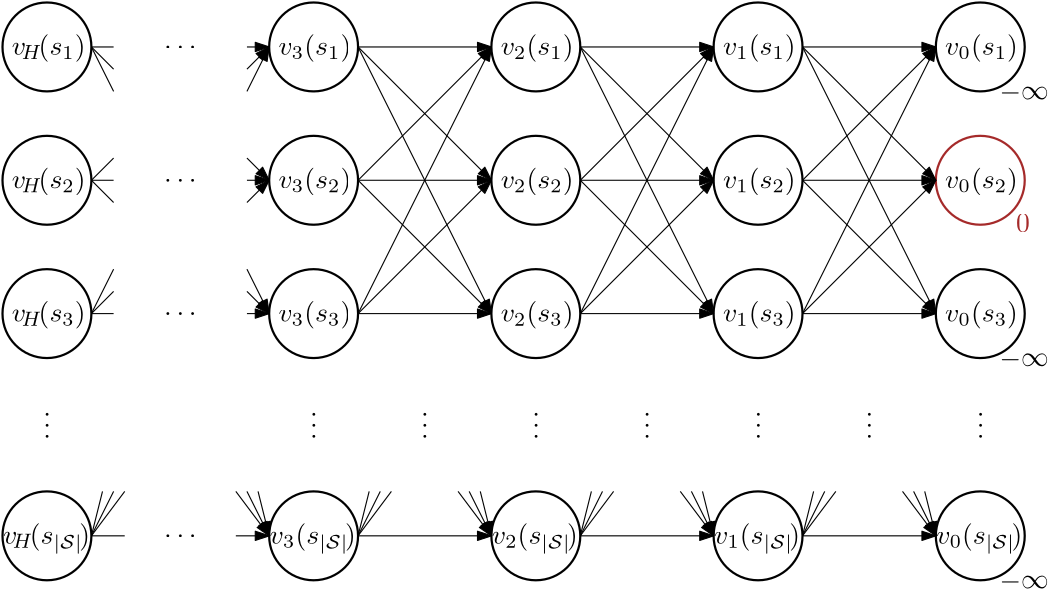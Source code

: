 <?xml version="1.0"?>
<!DOCTYPE ipe SYSTEM "ipe.dtd">
<ipe version="70218" creator="Ipe 7.2.23">
<info created="D:20221023171432" modified="D:20221023172851"/>
<ipestyle name="basic">
<symbol name="arrow/arc(spx)">
<path stroke="sym-stroke" fill="sym-stroke" pen="sym-pen">
0 0 m
-1 0.333 l
-1 -0.333 l
h
</path>
</symbol>
<symbol name="arrow/farc(spx)">
<path stroke="sym-stroke" fill="white" pen="sym-pen">
0 0 m
-1 0.333 l
-1 -0.333 l
h
</path>
</symbol>
<symbol name="arrow/ptarc(spx)">
<path stroke="sym-stroke" fill="sym-stroke" pen="sym-pen">
0 0 m
-1 0.333 l
-0.8 0 l
-1 -0.333 l
h
</path>
</symbol>
<symbol name="arrow/fptarc(spx)">
<path stroke="sym-stroke" fill="white" pen="sym-pen">
0 0 m
-1 0.333 l
-0.8 0 l
-1 -0.333 l
h
</path>
</symbol>
<symbol name="mark/circle(sx)" transformations="translations">
<path fill="sym-stroke">
0.6 0 0 0.6 0 0 e
0.4 0 0 0.4 0 0 e
</path>
</symbol>
<symbol name="mark/disk(sx)" transformations="translations">
<path fill="sym-stroke">
0.6 0 0 0.6 0 0 e
</path>
</symbol>
<symbol name="mark/fdisk(sfx)" transformations="translations">
<group>
<path fill="sym-fill">
0.5 0 0 0.5 0 0 e
</path>
<path fill="sym-stroke" fillrule="eofill">
0.6 0 0 0.6 0 0 e
0.4 0 0 0.4 0 0 e
</path>
</group>
</symbol>
<symbol name="mark/box(sx)" transformations="translations">
<path fill="sym-stroke" fillrule="eofill">
-0.6 -0.6 m
0.6 -0.6 l
0.6 0.6 l
-0.6 0.6 l
h
-0.4 -0.4 m
0.4 -0.4 l
0.4 0.4 l
-0.4 0.4 l
h
</path>
</symbol>
<symbol name="mark/square(sx)" transformations="translations">
<path fill="sym-stroke">
-0.6 -0.6 m
0.6 -0.6 l
0.6 0.6 l
-0.6 0.6 l
h
</path>
</symbol>
<symbol name="mark/fsquare(sfx)" transformations="translations">
<group>
<path fill="sym-fill">
-0.5 -0.5 m
0.5 -0.5 l
0.5 0.5 l
-0.5 0.5 l
h
</path>
<path fill="sym-stroke" fillrule="eofill">
-0.6 -0.6 m
0.6 -0.6 l
0.6 0.6 l
-0.6 0.6 l
h
-0.4 -0.4 m
0.4 -0.4 l
0.4 0.4 l
-0.4 0.4 l
h
</path>
</group>
</symbol>
<symbol name="mark/cross(sx)" transformations="translations">
<group>
<path fill="sym-stroke">
-0.43 -0.57 m
0.57 0.43 l
0.43 0.57 l
-0.57 -0.43 l
h
</path>
<path fill="sym-stroke">
-0.43 0.57 m
0.57 -0.43 l
0.43 -0.57 l
-0.57 0.43 l
h
</path>
</group>
</symbol>
<symbol name="arrow/fnormal(spx)">
<path stroke="sym-stroke" fill="white" pen="sym-pen">
0 0 m
-1 0.333 l
-1 -0.333 l
h
</path>
</symbol>
<symbol name="arrow/pointed(spx)">
<path stroke="sym-stroke" fill="sym-stroke" pen="sym-pen">
0 0 m
-1 0.333 l
-0.8 0 l
-1 -0.333 l
h
</path>
</symbol>
<symbol name="arrow/fpointed(spx)">
<path stroke="sym-stroke" fill="white" pen="sym-pen">
0 0 m
-1 0.333 l
-0.8 0 l
-1 -0.333 l
h
</path>
</symbol>
<symbol name="arrow/linear(spx)">
<path stroke="sym-stroke" pen="sym-pen">
-1 0.333 m
0 0 l
-1 -0.333 l
</path>
</symbol>
<symbol name="arrow/fdouble(spx)">
<path stroke="sym-stroke" fill="white" pen="sym-pen">
0 0 m
-1 0.333 l
-1 -0.333 l
h
-1 0 m
-2 0.333 l
-2 -0.333 l
h
</path>
</symbol>
<symbol name="arrow/double(spx)">
<path stroke="sym-stroke" fill="sym-stroke" pen="sym-pen">
0 0 m
-1 0.333 l
-1 -0.333 l
h
-1 0 m
-2 0.333 l
-2 -0.333 l
h
</path>
</symbol>
<symbol name="arrow/mid-normal(spx)">
<path stroke="sym-stroke" fill="sym-stroke" pen="sym-pen">
0.5 0 m
-0.5 0.333 l
-0.5 -0.333 l
h
</path>
</symbol>
<symbol name="arrow/mid-fnormal(spx)">
<path stroke="sym-stroke" fill="white" pen="sym-pen">
0.5 0 m
-0.5 0.333 l
-0.5 -0.333 l
h
</path>
</symbol>
<symbol name="arrow/mid-pointed(spx)">
<path stroke="sym-stroke" fill="sym-stroke" pen="sym-pen">
0.5 0 m
-0.5 0.333 l
-0.3 0 l
-0.5 -0.333 l
h
</path>
</symbol>
<symbol name="arrow/mid-fpointed(spx)">
<path stroke="sym-stroke" fill="white" pen="sym-pen">
0.5 0 m
-0.5 0.333 l
-0.3 0 l
-0.5 -0.333 l
h
</path>
</symbol>
<symbol name="arrow/mid-double(spx)">
<path stroke="sym-stroke" fill="sym-stroke" pen="sym-pen">
1 0 m
0 0.333 l
0 -0.333 l
h
0 0 m
-1 0.333 l
-1 -0.333 l
h
</path>
</symbol>
<symbol name="arrow/mid-fdouble(spx)">
<path stroke="sym-stroke" fill="white" pen="sym-pen">
1 0 m
0 0.333 l
0 -0.333 l
h
0 0 m
-1 0.333 l
-1 -0.333 l
h
</path>
</symbol>
<anglesize name="22.5 deg" value="22.5"/>
<anglesize name="30 deg" value="30"/>
<anglesize name="45 deg" value="45"/>
<anglesize name="60 deg" value="60"/>
<anglesize name="90 deg" value="90"/>
<arrowsize name="large" value="10"/>
<arrowsize name="small" value="5"/>
<arrowsize name="tiny" value="3"/>
<color name="blue" value="0 0 1"/>
<color name="brown" value="0.647 0.165 0.165"/>
<color name="darkblue" value="0 0 0.545"/>
<color name="darkcyan" value="0 0.545 0.545"/>
<color name="darkgray" value="0.663"/>
<color name="darkgreen" value="0 0.392 0"/>
<color name="darkmagenta" value="0.545 0 0.545"/>
<color name="darkorange" value="1 0.549 0"/>
<color name="darkred" value="0.545 0 0"/>
<color name="gold" value="1 0.843 0"/>
<color name="gray" value="0.745"/>
<color name="green" value="0 1 0"/>
<color name="lightblue" value="0.678 0.847 0.902"/>
<color name="lightcyan" value="0.878 1 1"/>
<color name="lightgray" value="0.827"/>
<color name="lightgreen" value="0.565 0.933 0.565"/>
<color name="lightyellow" value="1 1 0.878"/>
<color name="navy" value="0 0 0.502"/>
<color name="orange" value="1 0.647 0"/>
<color name="pink" value="1 0.753 0.796"/>
<color name="purple" value="0.627 0.125 0.941"/>
<color name="red" value="1 0 0"/>
<color name="seagreen" value="0.18 0.545 0.341"/>
<color name="turquoise" value="0.251 0.878 0.816"/>
<color name="violet" value="0.933 0.51 0.933"/>
<color name="yellow" value="1 1 0"/>
<dashstyle name="dash dot dotted" value="[4 2 1 2 1 2] 0"/>
<dashstyle name="dash dotted" value="[4 2 1 2] 0"/>
<dashstyle name="dashed" value="[4] 0"/>
<dashstyle name="dotted" value="[1 3] 0"/>
<gridsize name="10 pts (~3.5 mm)" value="10"/>
<gridsize name="14 pts (~5 mm)" value="14"/>
<gridsize name="16 pts (~6 mm)" value="16"/>
<gridsize name="20 pts (~7 mm)" value="20"/>
<gridsize name="28 pts (~10 mm)" value="28"/>
<gridsize name="32 pts (~12 mm)" value="32"/>
<gridsize name="4 pts" value="4"/>
<gridsize name="56 pts (~20 mm)" value="56"/>
<gridsize name="8 pts (~3 mm)" value="8"/>
<opacity name="10%" value="0.1"/>
<opacity name="30%" value="0.3"/>
<opacity name="50%" value="0.5"/>
<opacity name="75%" value="0.75"/>
<pen name="fat" value="1.2"/>
<pen name="heavier" value="0.8"/>
<pen name="ultrafat" value="2"/>
<symbolsize name="large" value="5"/>
<symbolsize name="small" value="2"/>
<symbolsize name="tiny" value="1.1"/>
<textsize name="Huge" value="\Huge"/>
<textsize name="LARGE" value="\LARGE"/>
<textsize name="Large" value="\Large"/>
<textsize name="footnote" value="\footnotesize"/>
<textsize name="huge" value="\huge"/>
<textsize name="large" value="\large"/>
<textsize name="small" value="\small"/>
<textsize name="tiny" value="\tiny"/>
<textstyle name="center" begin="\begin{center}" end="\end{center}"/>
<textstyle name="item" begin="\begin{itemize}\item{}" end="\end{itemize}"/>
<textstyle name="itemize" begin="\begin{itemize}" end="\end{itemize}"/>
<tiling name="falling" angle="-60" step="4" width="1"/>
<tiling name="rising" angle="30" step="4" width="1"/>
</ipestyle>
<page>
<layer name="alpha"/>
<view layers="alpha" active="alpha"/>
<text layer="alpha" matrix="1 0 0 1 95.336 21.1577" transformations="translations" pos="356 632" stroke="black" type="label" width="26.187" height="7.473" depth="2.49" valign="baseline" style="math">v_0(s_1)</text>
<path matrix="1 0 0 1 80 0" stroke="black" pen="heavier">
16 0 0 16 384 656 e
</path>
<text matrix="1 0 0 1 95.336 -26.8423" transformations="translations" pos="356 632" stroke="black" type="label" width="26.187" height="7.473" depth="2.49" valign="baseline" style="math">v_0(s_2)</text>
<path matrix="1 0 0 1 80 -48" stroke="brown" pen="heavier">
16 0 0 16 384 656 e
</path>
<text matrix="1 0 0 1 95.336 -74.8423" transformations="translations" pos="356 632" stroke="black" type="label" width="26.187" height="7.473" depth="2.49" valign="baseline" style="math">v_0(s_3)</text>
<path matrix="1 0 0 1 80 -96" stroke="black" pen="heavier">
16 0 0 16 384 656 e
</path>
<text matrix="1 0 0 1 92.1436 -154.842" transformations="translations" pos="356 632" stroke="black" type="label" width="30.986" height="7.474" depth="3.54" valign="baseline" style="math">v_0(s_{|\mathcal S|\!})</text>
<path matrix="1 0 0 1 80 -176" stroke="black" pen="heavier">
16 0 0 16 384 656 e
</path>
<text matrix="1 0 0 1 76.8368 -5.46371" transformations="translations" pos="400.03 594.71" stroke="brown" type="label" width="4.981" height="6.42" depth="0" valign="baseline">0</text>
<text matrix="1 0 0 1 70.8594 42.3549" transformations="translations" pos="400.03 594.71" stroke="black" type="label" width="17.711" height="5.812" depth="0.83" valign="baseline">$-\infty$</text>
<text matrix="1 0 0 1 70.8594 -53.6451" transformations="translations" pos="400.03 594.71" stroke="black" type="label" width="17.711" height="5.812" depth="0.83" valign="baseline" style="math">-\infty</text>
<text matrix="1 0 0 1 70.8594 -133.645" transformations="translations" pos="400.03 594.71" stroke="black" type="label" width="17.711" height="5.812" depth="0.83" valign="baseline" style="math">-\infty</text>
<text matrix="1 0 0 1 214.689 -0.72128" transformations="translations" pos="248 516" stroke="black" type="label" width="2.767" height="14.999" depth="0" valign="baseline">$\vdots$</text>
<text matrix="1 0 0 1 15.336 21.1577" transformations="translations" pos="356 632" stroke="black" type="label" width="26.187" height="7.473" depth="2.49" valign="baseline" style="math">v_1(s_1)</text>
<path stroke="black" pen="heavier">
16 0 0 16 384 656 e
</path>
<text matrix="1 0 0 1 15.336 -26.8423" transformations="translations" pos="356 632" stroke="black" type="label" width="26.187" height="7.473" depth="2.49" valign="baseline" style="math">v_1(s_2)</text>
<path matrix="1 0 0 1 0 -48" stroke="black" pen="heavier">
16 0 0 16 384 656 e
</path>
<text matrix="1 0 0 1 15.336 -74.8423" transformations="translations" pos="356 632" stroke="black" type="label" width="26.187" height="7.473" depth="2.49" valign="baseline" style="math">v_1(s_3)</text>
<path matrix="1 0 0 1 0 -96" stroke="black" pen="heavier">
16 0 0 16 384 656 e
</path>
<text matrix="1 0 0 1 12.1436 -154.842" transformations="translations" pos="356 632" stroke="black" type="label" width="30.986" height="7.474" depth="3.54" valign="baseline" style="math">v_1(s_{|\mathcal S|\!})</text>
<path matrix="1 0 0 1 0 -176" stroke="black" pen="heavier">
16 0 0 16 384 656 e
</path>
<text matrix="1 0 0 1 134.689 -0.72128" transformations="translations" pos="248 516" stroke="black" type="label" width="2.767" height="14.999" depth="0" valign="baseline" style="math">\vdots</text>
<path matrix="1 0 0 1 -80 0" stroke="black" arrow="normal/small">
480 656 m
528 656 l
</path>
<path matrix="1 0 0 1 -80 -48" stroke="black" arrow="normal/small">
480 656 m
528 656 l
</path>
<path matrix="1 0 0 1 -80 -96" stroke="black" arrow="normal/small">
480 656 m
528 656 l
</path>
<path matrix="1 0 0 1 -80 -176" stroke="black" arrow="normal/small">
480 656 m
528 656 l
</path>
<path matrix="1 0 0 1 -80 0" stroke="black" arrow="normal/small">
480 656 m
528 608 l
</path>
<path matrix="1 0 0 1 -80 -48" stroke="black" arrow="normal/small">
480 656 m
528 608 l
</path>
<path matrix="1 0 0 1 -80 0" stroke="black" arrow="normal/small">
480 608 m
528 656 l
</path>
<path matrix="1 0 0 1 -80 -48" stroke="black" arrow="normal/small">
480 608 m
528 656 l
</path>
<path matrix="1 0 0 1 -80 0" stroke="black" arrow="normal/small">
480 656 m
528 560 l
</path>
<path matrix="1 0 0 1 -80 0" stroke="black" arrow="normal/small">
480 560 m
528 656 l
</path>
<path matrix="1 0 0 1 -80 0" stroke="black">
480 480 m
492 496 l
</path>
<path matrix="1 0 0 1 -80 0" stroke="black">
480 480 m
488 496 l
</path>
<path matrix="1 0 0 1 -80 0" stroke="black">
480 480 m
484 496 l
</path>
<path matrix="1 0 0 1 -80 0" stroke="black" arrow="normal/small">
524 496 m
528 480 l
</path>
<path matrix="1 0 0 1 -80 0" stroke="black" arrow="normal/small">
520 496 m
528 480 l
</path>
<path matrix="1 0 0 1 -80 0" stroke="black" arrow="normal/small">
516 496 m
528 480 l
</path>
<text matrix="1 0 0 1 174.689 -0.72128" transformations="translations" pos="248 516" stroke="black" type="label" width="2.767" height="14.999" depth="0" valign="baseline" style="math">\vdots</text>
<text matrix="1 0 0 1 -64.664 21.1577" transformations="translations" pos="356 632" stroke="black" type="label" width="26.187" height="7.473" depth="2.49" valign="baseline" style="math">v_2(s_1)</text>
<path matrix="1 0 0 1 -80 0" stroke="black" pen="heavier">
16 0 0 16 384 656 e
</path>
<text matrix="1 0 0 1 -64.664 -26.8423" transformations="translations" pos="356 632" stroke="black" type="label" width="26.187" height="7.473" depth="2.49" valign="baseline" style="math">v_2(s_2)</text>
<path matrix="1 0 0 1 -80 -48" stroke="black" pen="heavier">
16 0 0 16 384 656 e
</path>
<text matrix="1 0 0 1 -64.664 -74.8423" transformations="translations" pos="356 632" stroke="black" type="label" width="26.187" height="7.473" depth="2.49" valign="baseline" style="math">v_2(s_3)</text>
<path matrix="1 0 0 1 -80 -96" stroke="black" pen="heavier">
16 0 0 16 384 656 e
</path>
<text matrix="1 0 0 1 -67.8564 -154.842" transformations="translations" pos="356 632" stroke="black" type="label" width="30.986" height="7.474" depth="3.54" valign="baseline" style="math">v_2(s_{|\mathcal S|\!})</text>
<path matrix="1 0 0 1 -80 -176" stroke="black" pen="heavier">
16 0 0 16 384 656 e
</path>
<text matrix="1 0 0 1 54.689 -0.72128" transformations="translations" pos="248 516" stroke="black" type="label" width="2.767" height="14.999" depth="0" valign="baseline" style="math">\vdots</text>
<path matrix="1 0 0 1 -160 0" stroke="black" arrow="normal/small">
480 656 m
528 656 l
</path>
<path matrix="1 0 0 1 -160 -48" stroke="black" arrow="normal/small">
480 656 m
528 656 l
</path>
<path matrix="1 0 0 1 -160 -96" stroke="black" arrow="normal/small">
480 656 m
528 656 l
</path>
<path matrix="1 0 0 1 -160 -176" stroke="black" arrow="normal/small">
480 656 m
528 656 l
</path>
<path matrix="1 0 0 1 -160 0" stroke="black" arrow="normal/small">
480 656 m
528 608 l
</path>
<path matrix="1 0 0 1 -160 -48" stroke="black" arrow="normal/small">
480 656 m
528 608 l
</path>
<path matrix="1 0 0 1 -160 0" stroke="black" arrow="normal/small">
480 608 m
528 656 l
</path>
<path matrix="1 0 0 1 -160 -48" stroke="black" arrow="normal/small">
480 608 m
528 656 l
</path>
<path matrix="1 0 0 1 -160 0" stroke="black" arrow="normal/small">
480 656 m
528 560 l
</path>
<path matrix="1 0 0 1 -160 0" stroke="black" arrow="normal/small">
480 560 m
528 656 l
</path>
<path matrix="1 0 0 1 -160 0" stroke="black">
480 480 m
492 496 l
</path>
<path matrix="1 0 0 1 -160 0" stroke="black">
480 480 m
488 496 l
</path>
<path matrix="1 0 0 1 -160 0" stroke="black">
480 480 m
484 496 l
</path>
<path matrix="1 0 0 1 -160 0" stroke="black" arrow="normal/small">
524 496 m
528 480 l
</path>
<path matrix="1 0 0 1 -160 0" stroke="black" arrow="normal/small">
520 496 m
528 480 l
</path>
<path matrix="1 0 0 1 -160 0" stroke="black" arrow="normal/small">
516 496 m
528 480 l
</path>
<text matrix="1 0 0 1 94.689 -0.72128" transformations="translations" pos="248 516" stroke="black" type="label" width="2.767" height="14.999" depth="0" valign="baseline" style="math">\vdots</text>
<text matrix="1 0 0 1 -144.664 21.1577" transformations="translations" pos="356 632" stroke="black" type="label" width="26.187" height="7.473" depth="2.49" valign="baseline" style="math">v_3(s_1)</text>
<path matrix="1 0 0 1 -160 0" stroke="black" pen="heavier">
16 0 0 16 384 656 e
</path>
<text matrix="1 0 0 1 -144.664 -26.8423" transformations="translations" pos="356 632" stroke="black" type="label" width="26.187" height="7.473" depth="2.49" valign="baseline" style="math">v_3(s_2)</text>
<path matrix="1 0 0 1 -160 -48" stroke="black" pen="heavier">
16 0 0 16 384 656 e
</path>
<text matrix="1 0 0 1 -144.664 -74.8423" transformations="translations" pos="356 632" stroke="black" type="label" width="26.187" height="7.473" depth="2.49" valign="baseline" style="math">v_3(s_3)</text>
<path matrix="1 0 0 1 -160 -96" stroke="black" pen="heavier">
16 0 0 16 384 656 e
</path>
<text matrix="1 0 0 1 -147.856 -154.842" transformations="translations" pos="356 632" stroke="black" type="label" width="30.986" height="7.474" depth="3.54" valign="baseline" style="math">v_3(s_{|\mathcal S|\!})</text>
<path matrix="1 0 0 1 -160 -176" stroke="black" pen="heavier">
16 0 0 16 384 656 e
</path>
<text matrix="1 0 0 1 -25.311 -0.72128" transformations="translations" pos="248 516" stroke="black" type="label" width="2.767" height="14.999" depth="0" valign="baseline" style="math">\vdots</text>
<path matrix="1 0 0 1 -240 0" stroke="black" arrow="normal/small">
480 656 m
528 656 l
</path>
<path matrix="1 0 0 1 -240 -48" stroke="black" arrow="normal/small">
480 656 m
528 656 l
</path>
<path matrix="1 0 0 1 -240 -96" stroke="black" arrow="normal/small">
480 656 m
528 656 l
</path>
<path matrix="1 0 0 1 -240 -176" stroke="black" arrow="normal/small">
480 656 m
528 656 l
</path>
<path matrix="1 0 0 1 -240 0" stroke="black" arrow="normal/small">
480 656 m
528 608 l
</path>
<path matrix="1 0 0 1 -240 -48" stroke="black" arrow="normal/small">
480 656 m
528 608 l
</path>
<path matrix="1 0 0 1 -240 0" stroke="black" arrow="normal/small">
480 608 m
528 656 l
</path>
<path matrix="1 0 0 1 -240 -48" stroke="black" arrow="normal/small">
480 608 m
528 656 l
</path>
<path matrix="1 0 0 1 -240 0" stroke="black" arrow="normal/small">
480 656 m
528 560 l
</path>
<path matrix="1 0 0 1 -240 0" stroke="black" arrow="normal/small">
480 560 m
528 656 l
</path>
<path matrix="1 0 0 1 -240 0" stroke="black">
480 480 m
492 496 l
</path>
<path matrix="1 0 0 1 -240 0" stroke="black">
480 480 m
488 496 l
</path>
<path matrix="1 0 0 1 -240 0" stroke="black">
480 480 m
484 496 l
</path>
<path matrix="1 0 0 1 -240 0" stroke="black" arrow="normal/small">
524 496 m
528 480 l
</path>
<path matrix="1 0 0 1 -240 0" stroke="black" arrow="normal/small">
520 496 m
528 480 l
</path>
<path matrix="1 0 0 1 -240 0" stroke="black" arrow="normal/small">
516 496 m
528 480 l
</path>
<text matrix="1 0 0 1 14.689 -0.72128" transformations="translations" pos="248 516" stroke="black" type="label" width="2.767" height="14.999" depth="0" valign="baseline" style="math">\vdots</text>
<text matrix="1 0 0 1 -240.664 21.1577" transformations="translations" pos="356 632" stroke="black" type="label" width="26.552" height="7.473" depth="2.49" valign="baseline" style="math">v_{\!H\!}(s_1)</text>
<path matrix="1 0 0 1 -256 0" stroke="black" pen="heavier">
16 0 0 16 384 656 e
</path>
<text matrix="1 0 0 1 -240.664 -26.8423" transformations="translations" pos="356 632" stroke="black" type="label" width="26.552" height="7.473" depth="2.49" valign="baseline" style="math">v_{\!H\!}(s_2)</text>
<path matrix="1 0 0 1 -256 -48" stroke="black" pen="heavier">
16 0 0 16 384 656 e
</path>
<text matrix="1 0 0 1 -240.664 -74.8423" transformations="translations" pos="356 632" stroke="black" type="label" width="26.552" height="7.473" depth="2.49" valign="baseline" style="math">v_{\!H\!}(s_3)</text>
<path matrix="1 0 0 1 -256 -96" stroke="black" pen="heavier">
16 0 0 16 384 656 e
</path>
<text matrix="1 0 0 1 -243.856 -154.842" transformations="translations" pos="356 632" stroke="black" type="label" width="31.352" height="7.474" depth="3.54" valign="baseline" style="math">v_{\!H\!}(s_{|\mathcal S|\!})</text>
<path matrix="1 0 0 1 -256 -176" stroke="black" pen="heavier">
16 0 0 16 384 656 e
</path>
<text matrix="1 0 0 1 -121.311 -0.72128" transformations="translations" pos="248 516" stroke="black" type="label" width="2.767" height="14.999" depth="0" valign="baseline" style="math">\vdots</text>
<text matrix="1 0 0 1 -61.8233 -48.5222" transformations="translations" pos="232 704" stroke="black" type="label" width="11.623" height="1.052" depth="0" valign="baseline">$\ldots$</text>
<text matrix="1 0 0 1 -61.8233 -96.5222" transformations="translations" pos="232 704" stroke="black" type="label" width="11.623" height="1.052" depth="0" valign="baseline" style="math">\ldots</text>
<text matrix="1 0 0 1 -61.8233 -144.522" transformations="translations" pos="232 704" stroke="black" type="label" width="11.623" height="1.052" depth="0" valign="baseline" style="math">\ldots</text>
<text matrix="1 0 0 1 -61.8233 -224.522" transformations="translations" pos="232 704" stroke="black" type="label" width="11.623" height="1.052" depth="0" valign="baseline" style="math">\ldots</text>
<path matrix="1 0 0 1 -80 0" stroke="black">
224 656 m
232 656 l
</path>
<path matrix="1 0 0 1 -80 0" stroke="black">
224 656 m
232 648 l
</path>
<path matrix="1 0 0 1 -80 0" stroke="black">
224 656 m
232 640 l
</path>
<path matrix="1 0 0 1 -80 0" stroke="black">
224 608 m
232 616 l
</path>
<path matrix="1 0 0 1 -80 0" stroke="black">
224 608 m
232 608 l
</path>
<path matrix="1 0 0 1 -80 0" stroke="black">
224 608 m
232 600 l
</path>
<path matrix="1 0 0 1 -80 0" stroke="black">
224 560 m
232 560 l
</path>
<path matrix="1 0 0 1 -80 0" stroke="black">
224 560 m
232 568 l
</path>
<path matrix="1 0 0 1 -80 0" stroke="black">
224 560 m
232 576 l
</path>
<path matrix="1 0 0 1 -80 0" stroke="black">
224 480 m
236 480 l
</path>
<path matrix="1 0 0 1 -80 0" stroke="black">
224 480 m
232 496 l
</path>
<path matrix="1 0 0 1 -80 0" stroke="black">
224 480 m
228 496 l
</path>
<path matrix="1 0 0 1 -336 0" stroke="black">
480 480 m
492 496 l
</path>
<path matrix="1 0 0 1 -320 0" stroke="black" arrow="normal/small">
524 496 m
528 480 l
</path>
<path matrix="1 0 0 1 -320 0" stroke="black" arrow="normal/small">
520 496 m
528 480 l
</path>
<path matrix="1 0 0 1 -320 0" stroke="black" arrow="normal/small">
516 496 m
528 480 l
</path>
<path matrix="1 0 0 1 -80 0" stroke="black" arrow="normal/small">
276 480 m
288 480 l
</path>
<path matrix="1 0 0 1 -80 0" stroke="black" arrow="normal/small">
280 560 m
288 560 l
</path>
<path matrix="1 0 0 1 -80 0" stroke="black" arrow="normal/small">
280 568 m
288 560 l
</path>
<path matrix="1 0 0 1 -80 0" stroke="black" arrow="normal/small">
280 576 m
288 560 l
</path>
<path matrix="1 0 0 1 -80 0" stroke="black" arrow="normal/small">
280 600 m
288 608 l
</path>
<path matrix="1 0 0 1 -80 0" stroke="black" arrow="normal/small">
280 608 m
288 608 l
</path>
<path matrix="1 0 0 1 -80 0" stroke="black" arrow="normal/small">
280 616 m
288 608 l
</path>
<path matrix="1 0 0 1 -80 0" stroke="black" arrow="normal/small">
280 640 m
288 656 l
</path>
<path matrix="1 0 0 1 -80 0" stroke="black" arrow="normal/small">
280 648 m
288 656 l
</path>
<path matrix="1 0 0 1 -80 0" stroke="black" arrow="normal/small">
280 656 m
288 656 l
</path>
</page>
</ipe>
